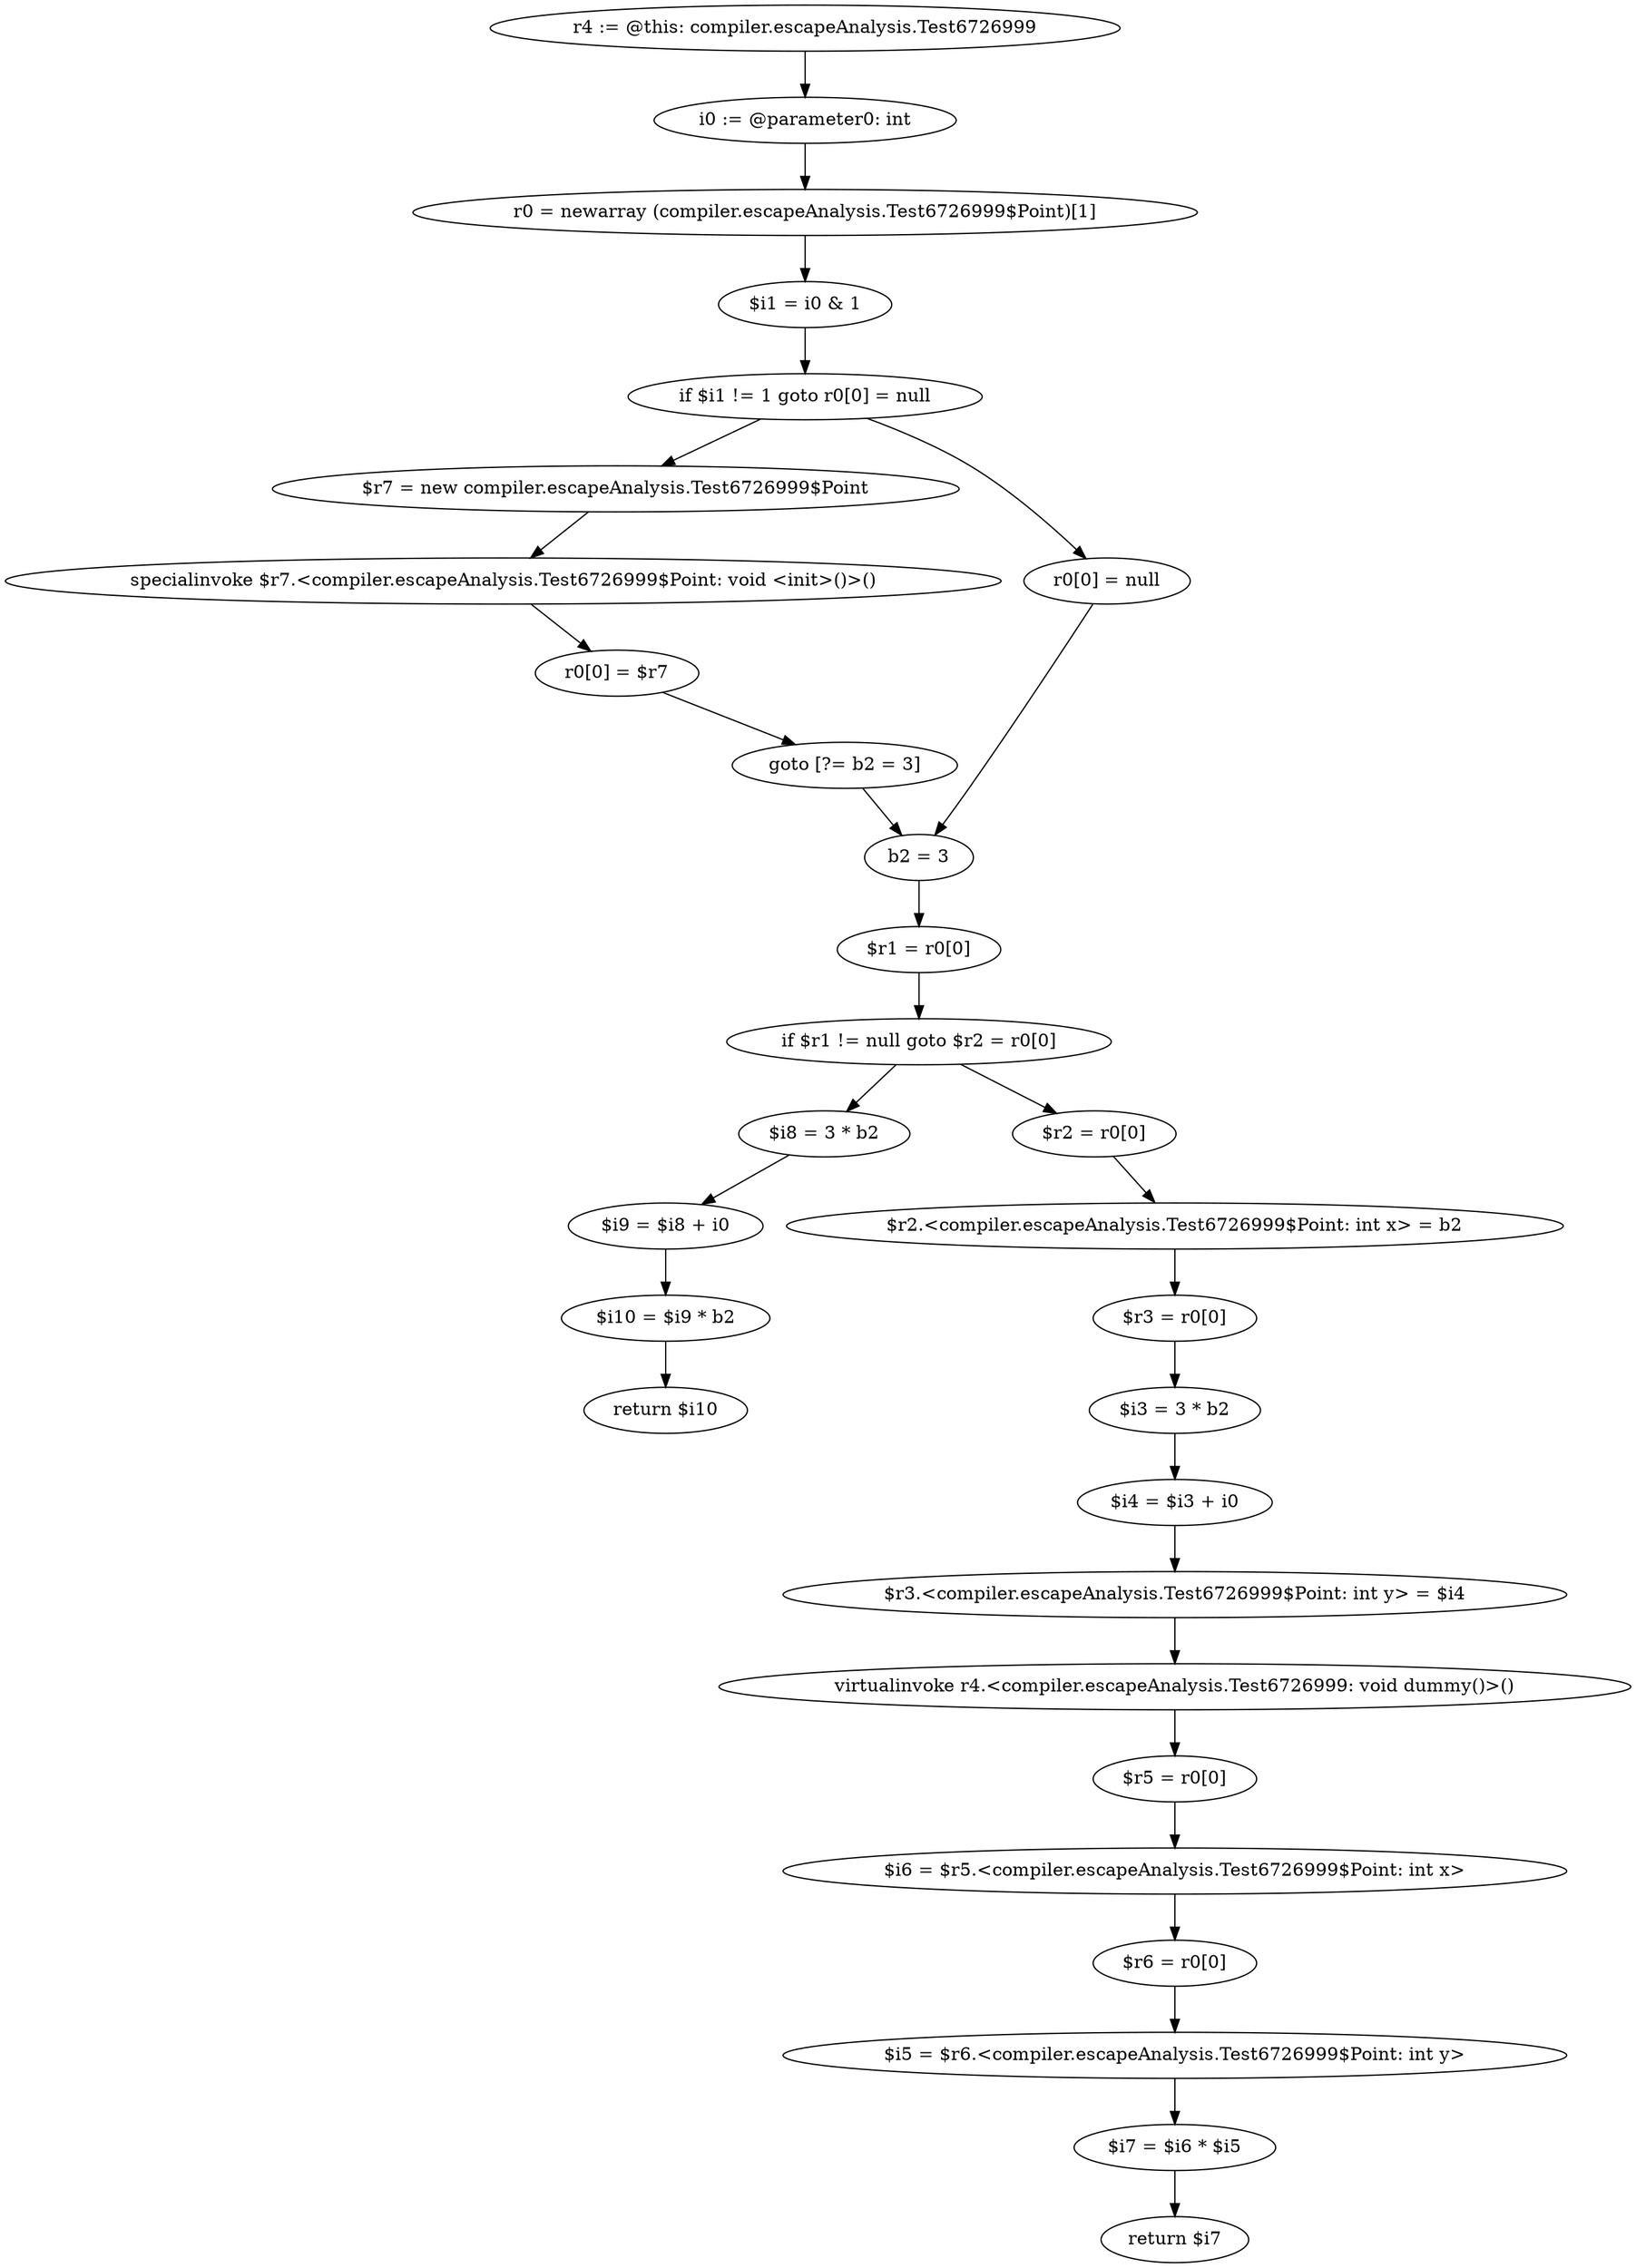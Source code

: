 digraph "unitGraph" {
    "r4 := @this: compiler.escapeAnalysis.Test6726999"
    "i0 := @parameter0: int"
    "r0 = newarray (compiler.escapeAnalysis.Test6726999$Point)[1]"
    "$i1 = i0 & 1"
    "if $i1 != 1 goto r0[0] = null"
    "$r7 = new compiler.escapeAnalysis.Test6726999$Point"
    "specialinvoke $r7.<compiler.escapeAnalysis.Test6726999$Point: void <init>()>()"
    "r0[0] = $r7"
    "goto [?= b2 = 3]"
    "r0[0] = null"
    "b2 = 3"
    "$r1 = r0[0]"
    "if $r1 != null goto $r2 = r0[0]"
    "$i8 = 3 * b2"
    "$i9 = $i8 + i0"
    "$i10 = $i9 * b2"
    "return $i10"
    "$r2 = r0[0]"
    "$r2.<compiler.escapeAnalysis.Test6726999$Point: int x> = b2"
    "$r3 = r0[0]"
    "$i3 = 3 * b2"
    "$i4 = $i3 + i0"
    "$r3.<compiler.escapeAnalysis.Test6726999$Point: int y> = $i4"
    "virtualinvoke r4.<compiler.escapeAnalysis.Test6726999: void dummy()>()"
    "$r5 = r0[0]"
    "$i6 = $r5.<compiler.escapeAnalysis.Test6726999$Point: int x>"
    "$r6 = r0[0]"
    "$i5 = $r6.<compiler.escapeAnalysis.Test6726999$Point: int y>"
    "$i7 = $i6 * $i5"
    "return $i7"
    "r4 := @this: compiler.escapeAnalysis.Test6726999"->"i0 := @parameter0: int";
    "i0 := @parameter0: int"->"r0 = newarray (compiler.escapeAnalysis.Test6726999$Point)[1]";
    "r0 = newarray (compiler.escapeAnalysis.Test6726999$Point)[1]"->"$i1 = i0 & 1";
    "$i1 = i0 & 1"->"if $i1 != 1 goto r0[0] = null";
    "if $i1 != 1 goto r0[0] = null"->"$r7 = new compiler.escapeAnalysis.Test6726999$Point";
    "if $i1 != 1 goto r0[0] = null"->"r0[0] = null";
    "$r7 = new compiler.escapeAnalysis.Test6726999$Point"->"specialinvoke $r7.<compiler.escapeAnalysis.Test6726999$Point: void <init>()>()";
    "specialinvoke $r7.<compiler.escapeAnalysis.Test6726999$Point: void <init>()>()"->"r0[0] = $r7";
    "r0[0] = $r7"->"goto [?= b2 = 3]";
    "goto [?= b2 = 3]"->"b2 = 3";
    "r0[0] = null"->"b2 = 3";
    "b2 = 3"->"$r1 = r0[0]";
    "$r1 = r0[0]"->"if $r1 != null goto $r2 = r0[0]";
    "if $r1 != null goto $r2 = r0[0]"->"$i8 = 3 * b2";
    "if $r1 != null goto $r2 = r0[0]"->"$r2 = r0[0]";
    "$i8 = 3 * b2"->"$i9 = $i8 + i0";
    "$i9 = $i8 + i0"->"$i10 = $i9 * b2";
    "$i10 = $i9 * b2"->"return $i10";
    "$r2 = r0[0]"->"$r2.<compiler.escapeAnalysis.Test6726999$Point: int x> = b2";
    "$r2.<compiler.escapeAnalysis.Test6726999$Point: int x> = b2"->"$r3 = r0[0]";
    "$r3 = r0[0]"->"$i3 = 3 * b2";
    "$i3 = 3 * b2"->"$i4 = $i3 + i0";
    "$i4 = $i3 + i0"->"$r3.<compiler.escapeAnalysis.Test6726999$Point: int y> = $i4";
    "$r3.<compiler.escapeAnalysis.Test6726999$Point: int y> = $i4"->"virtualinvoke r4.<compiler.escapeAnalysis.Test6726999: void dummy()>()";
    "virtualinvoke r4.<compiler.escapeAnalysis.Test6726999: void dummy()>()"->"$r5 = r0[0]";
    "$r5 = r0[0]"->"$i6 = $r5.<compiler.escapeAnalysis.Test6726999$Point: int x>";
    "$i6 = $r5.<compiler.escapeAnalysis.Test6726999$Point: int x>"->"$r6 = r0[0]";
    "$r6 = r0[0]"->"$i5 = $r6.<compiler.escapeAnalysis.Test6726999$Point: int y>";
    "$i5 = $r6.<compiler.escapeAnalysis.Test6726999$Point: int y>"->"$i7 = $i6 * $i5";
    "$i7 = $i6 * $i5"->"return $i7";
}

